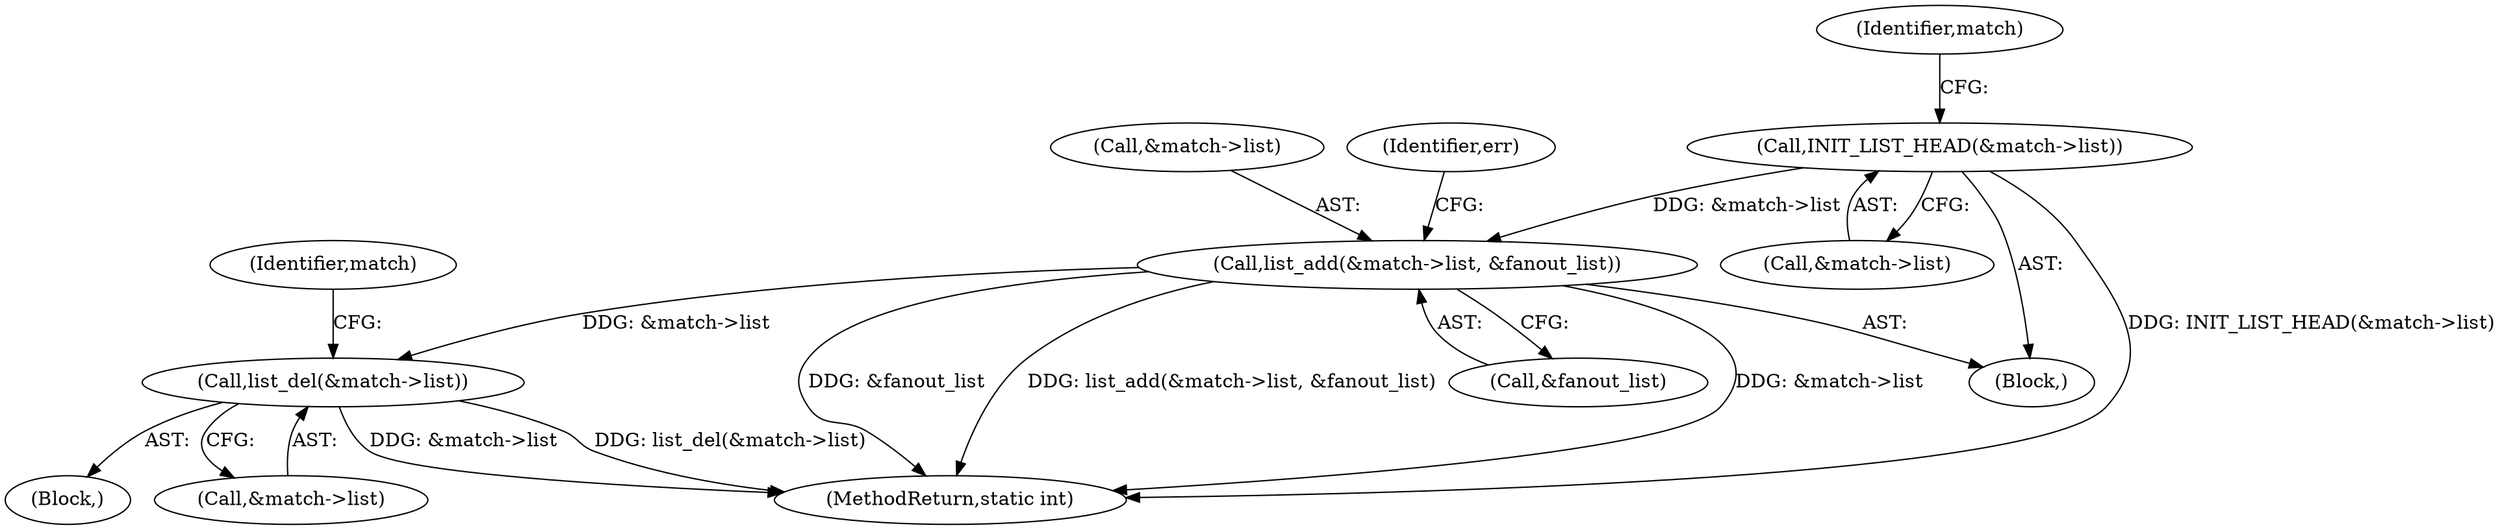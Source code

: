 digraph "0_linux_008ba2a13f2d04c947adc536d19debb8fe66f110@pointer" {
"1000384" [label="(Call,list_add(&match->list, &fanout_list))"];
"1000323" [label="(Call,INIT_LIST_HEAD(&match->list))"];
"1000491" [label="(Call,list_del(&match->list))"];
"1000389" [label="(Call,&fanout_list)"];
"1000392" [label="(Identifier,err)"];
"1000490" [label="(Block,)"];
"1000491" [label="(Call,list_del(&match->list))"];
"1000492" [label="(Call,&match->list)"];
"1000497" [label="(Identifier,match)"];
"1000331" [label="(Identifier,match)"];
"1000324" [label="(Call,&match->list)"];
"1000385" [label="(Call,&match->list)"];
"1000384" [label="(Call,list_add(&match->list, &fanout_list))"];
"1000323" [label="(Call,INIT_LIST_HEAD(&match->list))"];
"1000285" [label="(Block,)"];
"1000516" [label="(MethodReturn,static int)"];
"1000384" -> "1000285"  [label="AST: "];
"1000384" -> "1000389"  [label="CFG: "];
"1000385" -> "1000384"  [label="AST: "];
"1000389" -> "1000384"  [label="AST: "];
"1000392" -> "1000384"  [label="CFG: "];
"1000384" -> "1000516"  [label="DDG: &fanout_list"];
"1000384" -> "1000516"  [label="DDG: list_add(&match->list, &fanout_list)"];
"1000384" -> "1000516"  [label="DDG: &match->list"];
"1000323" -> "1000384"  [label="DDG: &match->list"];
"1000384" -> "1000491"  [label="DDG: &match->list"];
"1000323" -> "1000285"  [label="AST: "];
"1000323" -> "1000324"  [label="CFG: "];
"1000324" -> "1000323"  [label="AST: "];
"1000331" -> "1000323"  [label="CFG: "];
"1000323" -> "1000516"  [label="DDG: INIT_LIST_HEAD(&match->list)"];
"1000491" -> "1000490"  [label="AST: "];
"1000491" -> "1000492"  [label="CFG: "];
"1000492" -> "1000491"  [label="AST: "];
"1000497" -> "1000491"  [label="CFG: "];
"1000491" -> "1000516"  [label="DDG: list_del(&match->list)"];
"1000491" -> "1000516"  [label="DDG: &match->list"];
}
